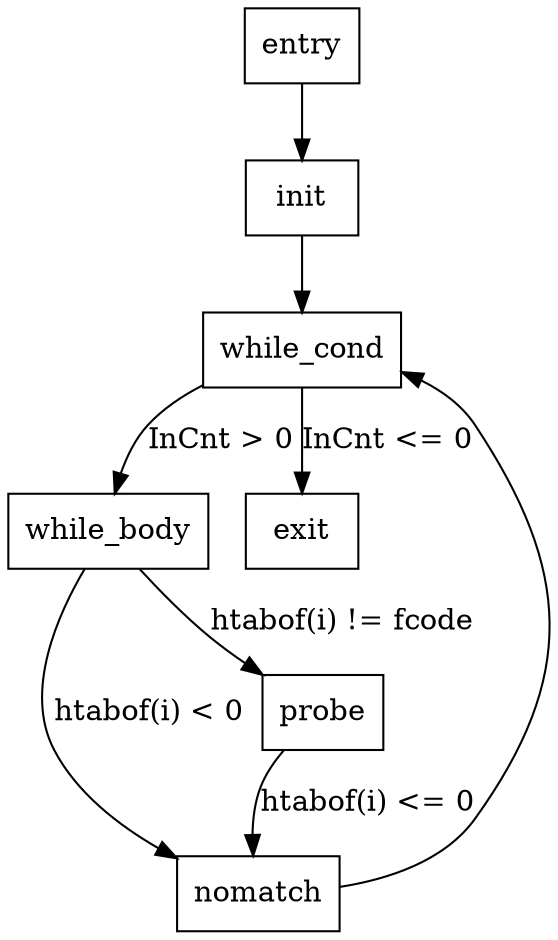 digraph CFG_compress {
    node [shape=box];
    entry -> init;
    init -> while_cond;
    while_cond -> while_body [label="InCnt > 0"];
    while_cond -> exit [label="InCnt <= 0"];
    while_body -> nomatch [label="htabof(i) < 0"];
    while_body -> probe [label="htabof(i) != fcode"];
    probe -> nomatch [label="htabof(i) <= 0"];
    nomatch -> while_cond;
    // ... outros nos e arestas
}